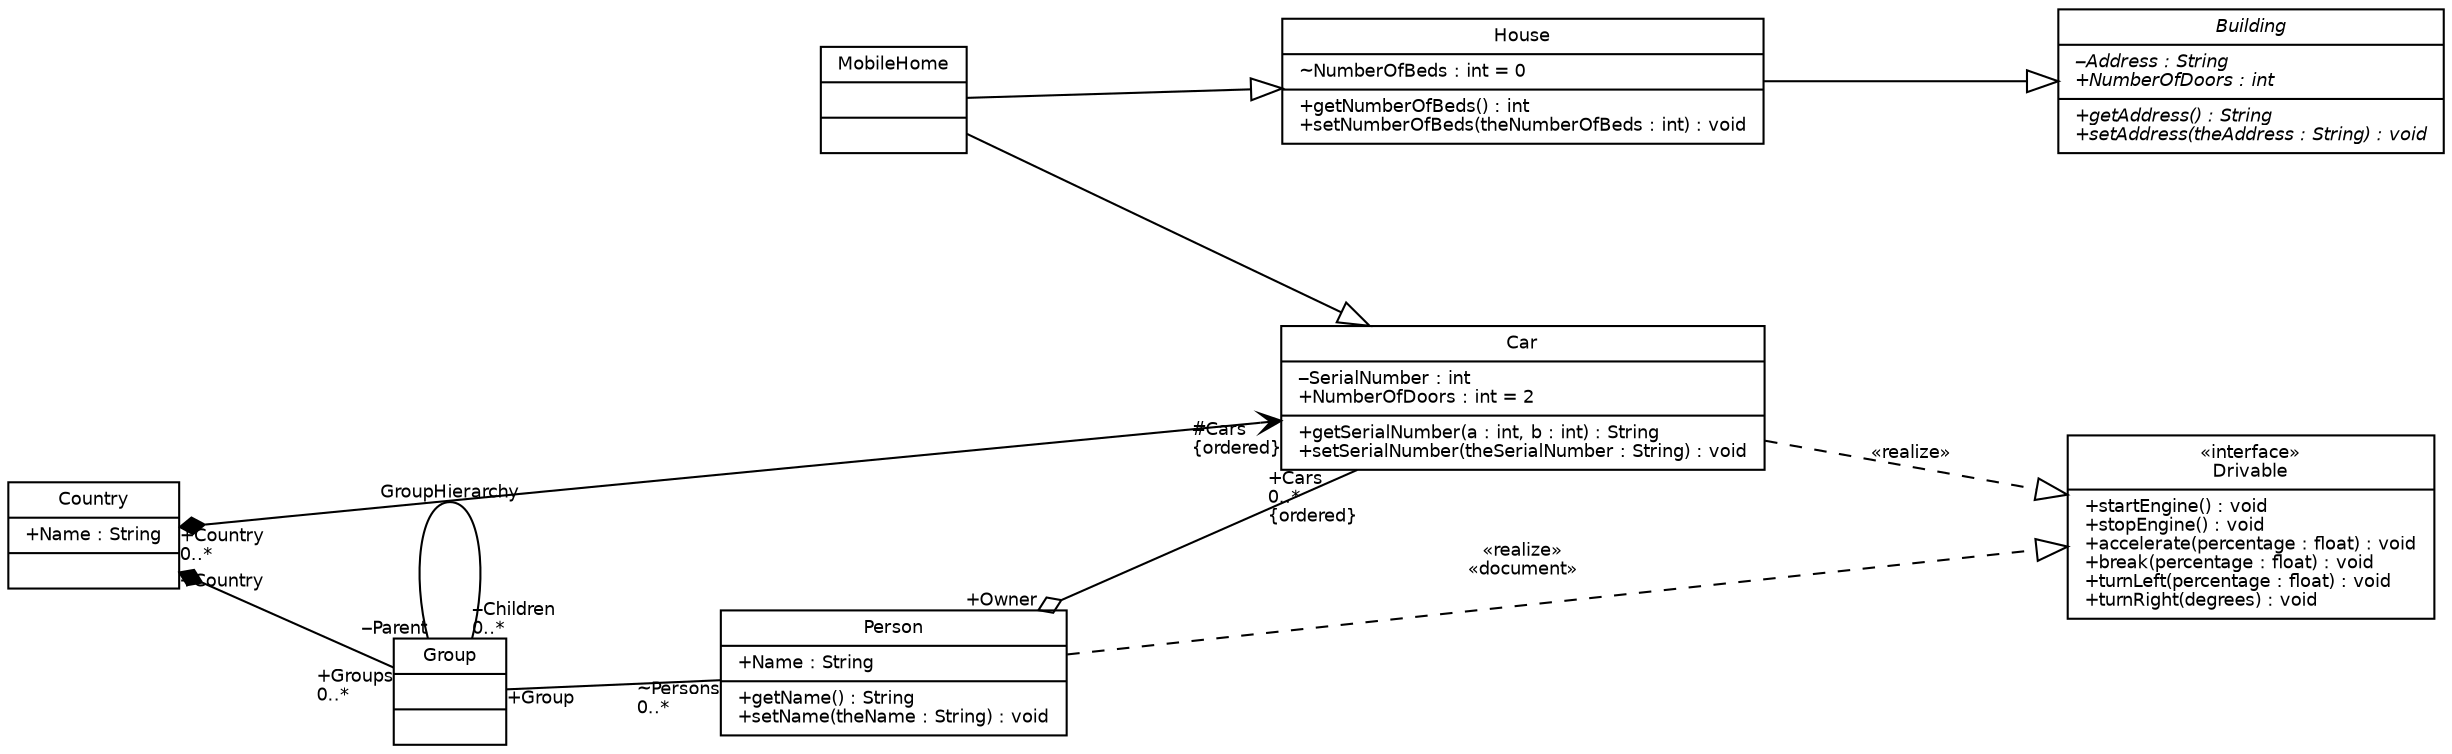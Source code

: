 
  
  
        digraph g {
		fontname="Helvetica"
		fontsize=8.5
        graph [
        rankdir = "LR"

		ranksep=1.4
		nodesep=0.9
        ]
        node [
		fontname="Helvetica"
		fontsize=8.5
        shape = "ellipse"
        ]
        edge [
		dir="both"
		arrowtail="none"
		fontname="Helvetica"
		fontsize=8.5
		arrowsize=1
        ]
    
        "127-0-1-1--6741fdc4:11701e7285e:-8000:000000000000077D" [label="House | ~NumberOfBeds : int = 0\l | +getNumberOfBeds() : int\l+setNumberOfBeds(theNumberOfBeds : int) : void\l" shape="record" ]
    
        "127-0-1-1--6741fdc4:11701e7285e:-8000:000000000000077F" [label="MobileHome |  | " shape="record" ]
    
        "127-0-1-1--6741fdc4:11701e7285e:-8000:0000000000000781" [label="Car | ‒SerialNumber : int\l+NumberOfDoors : int = 2\l | +getSerialNumber(a : int, b : int) : String\l+setSerialNumber(theSerialNumber : String) : void\l" shape="record" ]
    
        "127-0-1-1--6741fdc4:11701e7285e:-8000:000000000000078E" [fontname="Helvetica-Oblique" label="Building | ‒Address : String\l+NumberOfDoors : int\l | +getAddress() : String\l+setAddress(theAddress : String) : void\l" shape="record" ]
    
        "127-0-1-1--6741fdc4:11701e7285e:-8000:00000000000007D2" [label="Country | +Name : String\l | " shape="record" ]
    
        "127-0-1-1--6741fdc4:11701e7285e:-8000:00000000000007F2" [label="Group |  | " shape="record" ]
    
        "127-0-1-1--6741fdc4:11701e7285e:-8000:00000000000007FF" [label="Person | +Name : String\l | +getName() : String\l+setName(theName : String) : void\l" shape="record" ]
    
        "127-0-1-1--6741fdc4:11701e7285e:-8000:0000000000000783" [label="«interface»\nDrivable | +startEngine() : void\l+stopEngine() : void\l+accelerate(percentage : float) : void\l+break(percentage : float) : void\l+turnLeft(percentage : float) : void\l+turnRight(degrees) : void\l " shape = "record" ]
    
        "127-0-1-1--6741fdc4:11701e7285e:-8000:00000000000007D2" -> "127-0-1-1--6741fdc4:11701e7285e:-8000:0000000000000781" [arrowtail="diamond" arrowhead="vee"  headlabel="#Cars\l{ordered}\l" taillabel="+Country\l0..*\l" ]
    
        "127-0-1-1--6741fdc4:11701e7285e:-8000:00000000000007F2" -> "127-0-1-1--6741fdc4:11701e7285e:-8000:00000000000007F2" [arrowhead="none" arrowhead="none" label="GroupHierarchy" headlabel="‒Children\l0..*\l" taillabel="‒Parent\l" ]
    
        "127-0-1-1--6741fdc4:11701e7285e:-8000:00000000000007F2" -> "127-0-1-1--6741fdc4:11701e7285e:-8000:00000000000007FF" [arrowhead="none" arrowhead="none"  headlabel="~Persons\l0..*\l" taillabel="+Group\l" ]
    
        "127-0-1-1--6741fdc4:11701e7285e:-8000:00000000000007D2" -> "127-0-1-1--6741fdc4:11701e7285e:-8000:00000000000007F2" [arrowtail="diamond" arrowhead="none"  headlabel="+Groups\l0..*\l" taillabel="+Country\l" ]
    
        "127-0-1-1--6741fdc4:11701e7285e:-8000:00000000000007FF" -> "127-0-1-1--6741fdc4:11701e7285e:-8000:0000000000000781" [arrowtail="odiamond" arrowhead="none"  headlabel="+Cars\l0..*\l{ordered}\l" taillabel="+Owner\l" ]
    
        "127-0-1-1--6741fdc4:11701e7285e:-8000:0000000000000781" -> "127-0-1-1--6741fdc4:11701e7285e:-8000:0000000000000783" [style="dashed" arrowhead="onormal" arrowsize=1.5 label="«realize»"]
    
        "127-0-1-1--6741fdc4:11701e7285e:-8000:00000000000007FF" -> "127-0-1-1--6741fdc4:11701e7285e:-8000:0000000000000783" [style="dashed" arrowhead="onormal" arrowsize=1.5 label="«realize»\n«document»"]
    
        "127-0-1-1--6741fdc4:11701e7285e:-8000:000000000000077F" -> "127-0-1-1--6741fdc4:11701e7285e:-8000:000000000000077D" [arrowhead="onormal" arrowsize=1.5 ]
    
        "127-0-1-1--6741fdc4:11701e7285e:-8000:000000000000077F" -> "127-0-1-1--6741fdc4:11701e7285e:-8000:0000000000000781" [arrowhead="onormal" arrowsize=1.5 ]
    
        "127-0-1-1--6741fdc4:11701e7285e:-8000:000000000000077D" -> "127-0-1-1--6741fdc4:11701e7285e:-8000:000000000000078E" [arrowhead="onormal" arrowsize=1.5 ]
    
        }
    
